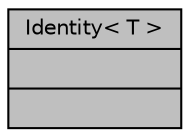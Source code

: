 digraph "Identity&lt; T &gt;"
{
 // LATEX_PDF_SIZE
  edge [fontname="Helvetica",fontsize="10",labelfontname="Helvetica",labelfontsize="10"];
  node [fontname="Helvetica",fontsize="10",shape=record];
  Node1 [label="{Identity\< T \>\n||}",height=0.2,width=0.4,color="black", fillcolor="grey75", style="filled", fontcolor="black",tooltip=" "];
}
